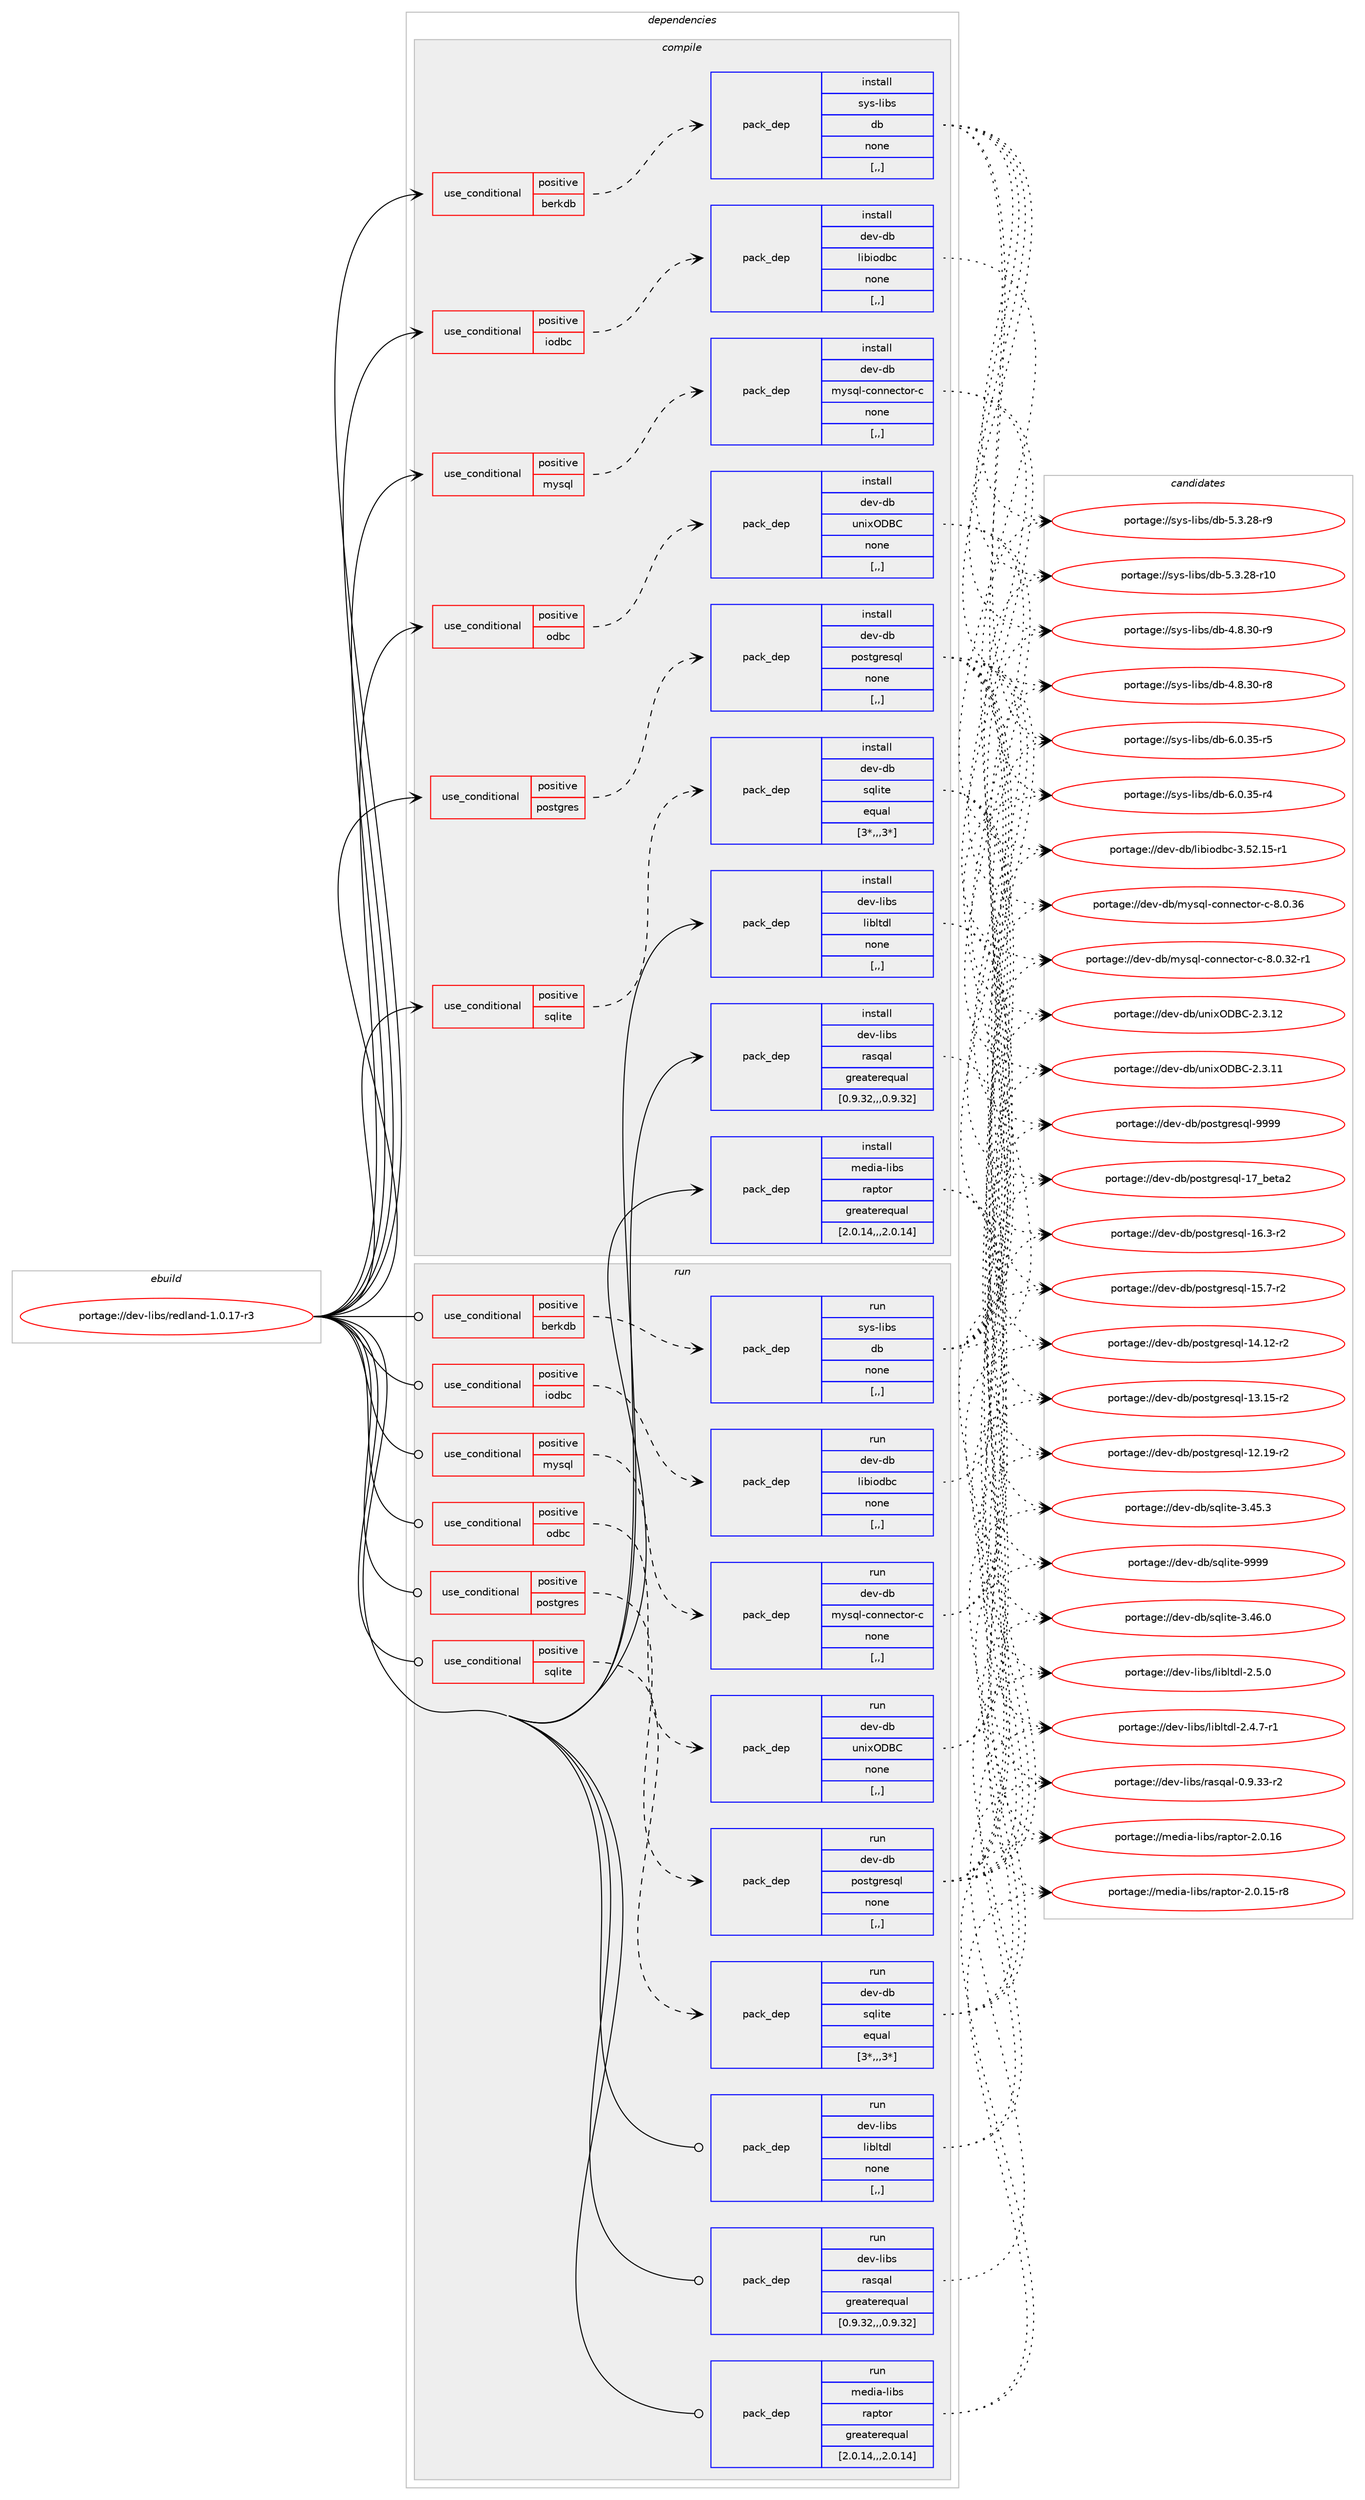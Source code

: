 digraph prolog {

# *************
# Graph options
# *************

newrank=true;
concentrate=true;
compound=true;
graph [rankdir=LR,fontname=Helvetica,fontsize=10,ranksep=1.5];#, ranksep=2.5, nodesep=0.2];
edge  [arrowhead=vee];
node  [fontname=Helvetica,fontsize=10];

# **********
# The ebuild
# **********

subgraph cluster_leftcol {
color=gray;
label=<<i>ebuild</i>>;
id [label="portage://dev-libs/redland-1.0.17-r3", color=red, width=4, href="../dev-libs/redland-1.0.17-r3.svg"];
}

# ****************
# The dependencies
# ****************

subgraph cluster_midcol {
color=gray;
label=<<i>dependencies</i>>;
subgraph cluster_compile {
fillcolor="#eeeeee";
style=filled;
label=<<i>compile</i>>;
subgraph cond28199 {
dependency113949 [label=<<TABLE BORDER="0" CELLBORDER="1" CELLSPACING="0" CELLPADDING="4"><TR><TD ROWSPAN="3" CELLPADDING="10">use_conditional</TD></TR><TR><TD>positive</TD></TR><TR><TD>berkdb</TD></TR></TABLE>>, shape=none, color=red];
subgraph pack84550 {
dependency113950 [label=<<TABLE BORDER="0" CELLBORDER="1" CELLSPACING="0" CELLPADDING="4" WIDTH="220"><TR><TD ROWSPAN="6" CELLPADDING="30">pack_dep</TD></TR><TR><TD WIDTH="110">install</TD></TR><TR><TD>sys-libs</TD></TR><TR><TD>db</TD></TR><TR><TD>none</TD></TR><TR><TD>[,,]</TD></TR></TABLE>>, shape=none, color=blue];
}
dependency113949:e -> dependency113950:w [weight=20,style="dashed",arrowhead="vee"];
}
id:e -> dependency113949:w [weight=20,style="solid",arrowhead="vee"];
subgraph cond28200 {
dependency113951 [label=<<TABLE BORDER="0" CELLBORDER="1" CELLSPACING="0" CELLPADDING="4"><TR><TD ROWSPAN="3" CELLPADDING="10">use_conditional</TD></TR><TR><TD>positive</TD></TR><TR><TD>iodbc</TD></TR></TABLE>>, shape=none, color=red];
subgraph pack84551 {
dependency113952 [label=<<TABLE BORDER="0" CELLBORDER="1" CELLSPACING="0" CELLPADDING="4" WIDTH="220"><TR><TD ROWSPAN="6" CELLPADDING="30">pack_dep</TD></TR><TR><TD WIDTH="110">install</TD></TR><TR><TD>dev-db</TD></TR><TR><TD>libiodbc</TD></TR><TR><TD>none</TD></TR><TR><TD>[,,]</TD></TR></TABLE>>, shape=none, color=blue];
}
dependency113951:e -> dependency113952:w [weight=20,style="dashed",arrowhead="vee"];
}
id:e -> dependency113951:w [weight=20,style="solid",arrowhead="vee"];
subgraph cond28201 {
dependency113953 [label=<<TABLE BORDER="0" CELLBORDER="1" CELLSPACING="0" CELLPADDING="4"><TR><TD ROWSPAN="3" CELLPADDING="10">use_conditional</TD></TR><TR><TD>positive</TD></TR><TR><TD>mysql</TD></TR></TABLE>>, shape=none, color=red];
subgraph pack84552 {
dependency113954 [label=<<TABLE BORDER="0" CELLBORDER="1" CELLSPACING="0" CELLPADDING="4" WIDTH="220"><TR><TD ROWSPAN="6" CELLPADDING="30">pack_dep</TD></TR><TR><TD WIDTH="110">install</TD></TR><TR><TD>dev-db</TD></TR><TR><TD>mysql-connector-c</TD></TR><TR><TD>none</TD></TR><TR><TD>[,,]</TD></TR></TABLE>>, shape=none, color=blue];
}
dependency113953:e -> dependency113954:w [weight=20,style="dashed",arrowhead="vee"];
}
id:e -> dependency113953:w [weight=20,style="solid",arrowhead="vee"];
subgraph cond28202 {
dependency113955 [label=<<TABLE BORDER="0" CELLBORDER="1" CELLSPACING="0" CELLPADDING="4"><TR><TD ROWSPAN="3" CELLPADDING="10">use_conditional</TD></TR><TR><TD>positive</TD></TR><TR><TD>odbc</TD></TR></TABLE>>, shape=none, color=red];
subgraph pack84553 {
dependency113956 [label=<<TABLE BORDER="0" CELLBORDER="1" CELLSPACING="0" CELLPADDING="4" WIDTH="220"><TR><TD ROWSPAN="6" CELLPADDING="30">pack_dep</TD></TR><TR><TD WIDTH="110">install</TD></TR><TR><TD>dev-db</TD></TR><TR><TD>unixODBC</TD></TR><TR><TD>none</TD></TR><TR><TD>[,,]</TD></TR></TABLE>>, shape=none, color=blue];
}
dependency113955:e -> dependency113956:w [weight=20,style="dashed",arrowhead="vee"];
}
id:e -> dependency113955:w [weight=20,style="solid",arrowhead="vee"];
subgraph cond28203 {
dependency113957 [label=<<TABLE BORDER="0" CELLBORDER="1" CELLSPACING="0" CELLPADDING="4"><TR><TD ROWSPAN="3" CELLPADDING="10">use_conditional</TD></TR><TR><TD>positive</TD></TR><TR><TD>postgres</TD></TR></TABLE>>, shape=none, color=red];
subgraph pack84554 {
dependency113958 [label=<<TABLE BORDER="0" CELLBORDER="1" CELLSPACING="0" CELLPADDING="4" WIDTH="220"><TR><TD ROWSPAN="6" CELLPADDING="30">pack_dep</TD></TR><TR><TD WIDTH="110">install</TD></TR><TR><TD>dev-db</TD></TR><TR><TD>postgresql</TD></TR><TR><TD>none</TD></TR><TR><TD>[,,]</TD></TR></TABLE>>, shape=none, color=blue];
}
dependency113957:e -> dependency113958:w [weight=20,style="dashed",arrowhead="vee"];
}
id:e -> dependency113957:w [weight=20,style="solid",arrowhead="vee"];
subgraph cond28204 {
dependency113959 [label=<<TABLE BORDER="0" CELLBORDER="1" CELLSPACING="0" CELLPADDING="4"><TR><TD ROWSPAN="3" CELLPADDING="10">use_conditional</TD></TR><TR><TD>positive</TD></TR><TR><TD>sqlite</TD></TR></TABLE>>, shape=none, color=red];
subgraph pack84555 {
dependency113960 [label=<<TABLE BORDER="0" CELLBORDER="1" CELLSPACING="0" CELLPADDING="4" WIDTH="220"><TR><TD ROWSPAN="6" CELLPADDING="30">pack_dep</TD></TR><TR><TD WIDTH="110">install</TD></TR><TR><TD>dev-db</TD></TR><TR><TD>sqlite</TD></TR><TR><TD>equal</TD></TR><TR><TD>[3*,,,3*]</TD></TR></TABLE>>, shape=none, color=blue];
}
dependency113959:e -> dependency113960:w [weight=20,style="dashed",arrowhead="vee"];
}
id:e -> dependency113959:w [weight=20,style="solid",arrowhead="vee"];
subgraph pack84556 {
dependency113961 [label=<<TABLE BORDER="0" CELLBORDER="1" CELLSPACING="0" CELLPADDING="4" WIDTH="220"><TR><TD ROWSPAN="6" CELLPADDING="30">pack_dep</TD></TR><TR><TD WIDTH="110">install</TD></TR><TR><TD>dev-libs</TD></TR><TR><TD>libltdl</TD></TR><TR><TD>none</TD></TR><TR><TD>[,,]</TD></TR></TABLE>>, shape=none, color=blue];
}
id:e -> dependency113961:w [weight=20,style="solid",arrowhead="vee"];
subgraph pack84557 {
dependency113962 [label=<<TABLE BORDER="0" CELLBORDER="1" CELLSPACING="0" CELLPADDING="4" WIDTH="220"><TR><TD ROWSPAN="6" CELLPADDING="30">pack_dep</TD></TR><TR><TD WIDTH="110">install</TD></TR><TR><TD>dev-libs</TD></TR><TR><TD>rasqal</TD></TR><TR><TD>greaterequal</TD></TR><TR><TD>[0.9.32,,,0.9.32]</TD></TR></TABLE>>, shape=none, color=blue];
}
id:e -> dependency113962:w [weight=20,style="solid",arrowhead="vee"];
subgraph pack84558 {
dependency113963 [label=<<TABLE BORDER="0" CELLBORDER="1" CELLSPACING="0" CELLPADDING="4" WIDTH="220"><TR><TD ROWSPAN="6" CELLPADDING="30">pack_dep</TD></TR><TR><TD WIDTH="110">install</TD></TR><TR><TD>media-libs</TD></TR><TR><TD>raptor</TD></TR><TR><TD>greaterequal</TD></TR><TR><TD>[2.0.14,,,2.0.14]</TD></TR></TABLE>>, shape=none, color=blue];
}
id:e -> dependency113963:w [weight=20,style="solid",arrowhead="vee"];
}
subgraph cluster_compileandrun {
fillcolor="#eeeeee";
style=filled;
label=<<i>compile and run</i>>;
}
subgraph cluster_run {
fillcolor="#eeeeee";
style=filled;
label=<<i>run</i>>;
subgraph cond28205 {
dependency113964 [label=<<TABLE BORDER="0" CELLBORDER="1" CELLSPACING="0" CELLPADDING="4"><TR><TD ROWSPAN="3" CELLPADDING="10">use_conditional</TD></TR><TR><TD>positive</TD></TR><TR><TD>berkdb</TD></TR></TABLE>>, shape=none, color=red];
subgraph pack84559 {
dependency113965 [label=<<TABLE BORDER="0" CELLBORDER="1" CELLSPACING="0" CELLPADDING="4" WIDTH="220"><TR><TD ROWSPAN="6" CELLPADDING="30">pack_dep</TD></TR><TR><TD WIDTH="110">run</TD></TR><TR><TD>sys-libs</TD></TR><TR><TD>db</TD></TR><TR><TD>none</TD></TR><TR><TD>[,,]</TD></TR></TABLE>>, shape=none, color=blue];
}
dependency113964:e -> dependency113965:w [weight=20,style="dashed",arrowhead="vee"];
}
id:e -> dependency113964:w [weight=20,style="solid",arrowhead="odot"];
subgraph cond28206 {
dependency113966 [label=<<TABLE BORDER="0" CELLBORDER="1" CELLSPACING="0" CELLPADDING="4"><TR><TD ROWSPAN="3" CELLPADDING="10">use_conditional</TD></TR><TR><TD>positive</TD></TR><TR><TD>iodbc</TD></TR></TABLE>>, shape=none, color=red];
subgraph pack84560 {
dependency113967 [label=<<TABLE BORDER="0" CELLBORDER="1" CELLSPACING="0" CELLPADDING="4" WIDTH="220"><TR><TD ROWSPAN="6" CELLPADDING="30">pack_dep</TD></TR><TR><TD WIDTH="110">run</TD></TR><TR><TD>dev-db</TD></TR><TR><TD>libiodbc</TD></TR><TR><TD>none</TD></TR><TR><TD>[,,]</TD></TR></TABLE>>, shape=none, color=blue];
}
dependency113966:e -> dependency113967:w [weight=20,style="dashed",arrowhead="vee"];
}
id:e -> dependency113966:w [weight=20,style="solid",arrowhead="odot"];
subgraph cond28207 {
dependency113968 [label=<<TABLE BORDER="0" CELLBORDER="1" CELLSPACING="0" CELLPADDING="4"><TR><TD ROWSPAN="3" CELLPADDING="10">use_conditional</TD></TR><TR><TD>positive</TD></TR><TR><TD>mysql</TD></TR></TABLE>>, shape=none, color=red];
subgraph pack84561 {
dependency113969 [label=<<TABLE BORDER="0" CELLBORDER="1" CELLSPACING="0" CELLPADDING="4" WIDTH="220"><TR><TD ROWSPAN="6" CELLPADDING="30">pack_dep</TD></TR><TR><TD WIDTH="110">run</TD></TR><TR><TD>dev-db</TD></TR><TR><TD>mysql-connector-c</TD></TR><TR><TD>none</TD></TR><TR><TD>[,,]</TD></TR></TABLE>>, shape=none, color=blue];
}
dependency113968:e -> dependency113969:w [weight=20,style="dashed",arrowhead="vee"];
}
id:e -> dependency113968:w [weight=20,style="solid",arrowhead="odot"];
subgraph cond28208 {
dependency113970 [label=<<TABLE BORDER="0" CELLBORDER="1" CELLSPACING="0" CELLPADDING="4"><TR><TD ROWSPAN="3" CELLPADDING="10">use_conditional</TD></TR><TR><TD>positive</TD></TR><TR><TD>odbc</TD></TR></TABLE>>, shape=none, color=red];
subgraph pack84562 {
dependency113971 [label=<<TABLE BORDER="0" CELLBORDER="1" CELLSPACING="0" CELLPADDING="4" WIDTH="220"><TR><TD ROWSPAN="6" CELLPADDING="30">pack_dep</TD></TR><TR><TD WIDTH="110">run</TD></TR><TR><TD>dev-db</TD></TR><TR><TD>unixODBC</TD></TR><TR><TD>none</TD></TR><TR><TD>[,,]</TD></TR></TABLE>>, shape=none, color=blue];
}
dependency113970:e -> dependency113971:w [weight=20,style="dashed",arrowhead="vee"];
}
id:e -> dependency113970:w [weight=20,style="solid",arrowhead="odot"];
subgraph cond28209 {
dependency113972 [label=<<TABLE BORDER="0" CELLBORDER="1" CELLSPACING="0" CELLPADDING="4"><TR><TD ROWSPAN="3" CELLPADDING="10">use_conditional</TD></TR><TR><TD>positive</TD></TR><TR><TD>postgres</TD></TR></TABLE>>, shape=none, color=red];
subgraph pack84563 {
dependency113973 [label=<<TABLE BORDER="0" CELLBORDER="1" CELLSPACING="0" CELLPADDING="4" WIDTH="220"><TR><TD ROWSPAN="6" CELLPADDING="30">pack_dep</TD></TR><TR><TD WIDTH="110">run</TD></TR><TR><TD>dev-db</TD></TR><TR><TD>postgresql</TD></TR><TR><TD>none</TD></TR><TR><TD>[,,]</TD></TR></TABLE>>, shape=none, color=blue];
}
dependency113972:e -> dependency113973:w [weight=20,style="dashed",arrowhead="vee"];
}
id:e -> dependency113972:w [weight=20,style="solid",arrowhead="odot"];
subgraph cond28210 {
dependency113974 [label=<<TABLE BORDER="0" CELLBORDER="1" CELLSPACING="0" CELLPADDING="4"><TR><TD ROWSPAN="3" CELLPADDING="10">use_conditional</TD></TR><TR><TD>positive</TD></TR><TR><TD>sqlite</TD></TR></TABLE>>, shape=none, color=red];
subgraph pack84564 {
dependency113975 [label=<<TABLE BORDER="0" CELLBORDER="1" CELLSPACING="0" CELLPADDING="4" WIDTH="220"><TR><TD ROWSPAN="6" CELLPADDING="30">pack_dep</TD></TR><TR><TD WIDTH="110">run</TD></TR><TR><TD>dev-db</TD></TR><TR><TD>sqlite</TD></TR><TR><TD>equal</TD></TR><TR><TD>[3*,,,3*]</TD></TR></TABLE>>, shape=none, color=blue];
}
dependency113974:e -> dependency113975:w [weight=20,style="dashed",arrowhead="vee"];
}
id:e -> dependency113974:w [weight=20,style="solid",arrowhead="odot"];
subgraph pack84565 {
dependency113976 [label=<<TABLE BORDER="0" CELLBORDER="1" CELLSPACING="0" CELLPADDING="4" WIDTH="220"><TR><TD ROWSPAN="6" CELLPADDING="30">pack_dep</TD></TR><TR><TD WIDTH="110">run</TD></TR><TR><TD>dev-libs</TD></TR><TR><TD>libltdl</TD></TR><TR><TD>none</TD></TR><TR><TD>[,,]</TD></TR></TABLE>>, shape=none, color=blue];
}
id:e -> dependency113976:w [weight=20,style="solid",arrowhead="odot"];
subgraph pack84566 {
dependency113977 [label=<<TABLE BORDER="0" CELLBORDER="1" CELLSPACING="0" CELLPADDING="4" WIDTH="220"><TR><TD ROWSPAN="6" CELLPADDING="30">pack_dep</TD></TR><TR><TD WIDTH="110">run</TD></TR><TR><TD>dev-libs</TD></TR><TR><TD>rasqal</TD></TR><TR><TD>greaterequal</TD></TR><TR><TD>[0.9.32,,,0.9.32]</TD></TR></TABLE>>, shape=none, color=blue];
}
id:e -> dependency113977:w [weight=20,style="solid",arrowhead="odot"];
subgraph pack84567 {
dependency113978 [label=<<TABLE BORDER="0" CELLBORDER="1" CELLSPACING="0" CELLPADDING="4" WIDTH="220"><TR><TD ROWSPAN="6" CELLPADDING="30">pack_dep</TD></TR><TR><TD WIDTH="110">run</TD></TR><TR><TD>media-libs</TD></TR><TR><TD>raptor</TD></TR><TR><TD>greaterequal</TD></TR><TR><TD>[2.0.14,,,2.0.14]</TD></TR></TABLE>>, shape=none, color=blue];
}
id:e -> dependency113978:w [weight=20,style="solid",arrowhead="odot"];
}
}

# **************
# The candidates
# **************

subgraph cluster_choices {
rank=same;
color=gray;
label=<<i>candidates</i>>;

subgraph choice84550 {
color=black;
nodesep=1;
choice11512111545108105981154710098455446484651534511453 [label="portage://sys-libs/db-6.0.35-r5", color=red, width=4,href="../sys-libs/db-6.0.35-r5.svg"];
choice11512111545108105981154710098455446484651534511452 [label="portage://sys-libs/db-6.0.35-r4", color=red, width=4,href="../sys-libs/db-6.0.35-r4.svg"];
choice11512111545108105981154710098455346514650564511457 [label="portage://sys-libs/db-5.3.28-r9", color=red, width=4,href="../sys-libs/db-5.3.28-r9.svg"];
choice1151211154510810598115471009845534651465056451144948 [label="portage://sys-libs/db-5.3.28-r10", color=red, width=4,href="../sys-libs/db-5.3.28-r10.svg"];
choice11512111545108105981154710098455246564651484511457 [label="portage://sys-libs/db-4.8.30-r9", color=red, width=4,href="../sys-libs/db-4.8.30-r9.svg"];
choice11512111545108105981154710098455246564651484511456 [label="portage://sys-libs/db-4.8.30-r8", color=red, width=4,href="../sys-libs/db-4.8.30-r8.svg"];
dependency113950:e -> choice11512111545108105981154710098455446484651534511453:w [style=dotted,weight="100"];
dependency113950:e -> choice11512111545108105981154710098455446484651534511452:w [style=dotted,weight="100"];
dependency113950:e -> choice11512111545108105981154710098455346514650564511457:w [style=dotted,weight="100"];
dependency113950:e -> choice1151211154510810598115471009845534651465056451144948:w [style=dotted,weight="100"];
dependency113950:e -> choice11512111545108105981154710098455246564651484511457:w [style=dotted,weight="100"];
dependency113950:e -> choice11512111545108105981154710098455246564651484511456:w [style=dotted,weight="100"];
}
subgraph choice84551 {
color=black;
nodesep=1;
choice10010111845100984710810598105111100989945514653504649534511449 [label="portage://dev-db/libiodbc-3.52.15-r1", color=red, width=4,href="../dev-db/libiodbc-3.52.15-r1.svg"];
dependency113952:e -> choice10010111845100984710810598105111100989945514653504649534511449:w [style=dotted,weight="100"];
}
subgraph choice84552 {
color=black;
nodesep=1;
choice100101118451009847109121115113108459911111011010199116111114459945564648465154 [label="portage://dev-db/mysql-connector-c-8.0.36", color=red, width=4,href="../dev-db/mysql-connector-c-8.0.36.svg"];
choice1001011184510098471091211151131084599111110110101991161111144599455646484651504511449 [label="portage://dev-db/mysql-connector-c-8.0.32-r1", color=red, width=4,href="../dev-db/mysql-connector-c-8.0.32-r1.svg"];
dependency113954:e -> choice100101118451009847109121115113108459911111011010199116111114459945564648465154:w [style=dotted,weight="100"];
dependency113954:e -> choice1001011184510098471091211151131084599111110110101991161111144599455646484651504511449:w [style=dotted,weight="100"];
}
subgraph choice84553 {
color=black;
nodesep=1;
choice1001011184510098471171101051207968666745504651464950 [label="portage://dev-db/unixODBC-2.3.12", color=red, width=4,href="../dev-db/unixODBC-2.3.12.svg"];
choice1001011184510098471171101051207968666745504651464949 [label="portage://dev-db/unixODBC-2.3.11", color=red, width=4,href="../dev-db/unixODBC-2.3.11.svg"];
dependency113956:e -> choice1001011184510098471171101051207968666745504651464950:w [style=dotted,weight="100"];
dependency113956:e -> choice1001011184510098471171101051207968666745504651464949:w [style=dotted,weight="100"];
}
subgraph choice84554 {
color=black;
nodesep=1;
choice1001011184510098471121111151161031141011151131084557575757 [label="portage://dev-db/postgresql-9999", color=red, width=4,href="../dev-db/postgresql-9999.svg"];
choice10010111845100984711211111511610311410111511310845495595981011169750 [label="portage://dev-db/postgresql-17_beta2", color=red, width=4,href="../dev-db/postgresql-17_beta2.svg"];
choice10010111845100984711211111511610311410111511310845495446514511450 [label="portage://dev-db/postgresql-16.3-r2", color=red, width=4,href="../dev-db/postgresql-16.3-r2.svg"];
choice10010111845100984711211111511610311410111511310845495346554511450 [label="portage://dev-db/postgresql-15.7-r2", color=red, width=4,href="../dev-db/postgresql-15.7-r2.svg"];
choice1001011184510098471121111151161031141011151131084549524649504511450 [label="portage://dev-db/postgresql-14.12-r2", color=red, width=4,href="../dev-db/postgresql-14.12-r2.svg"];
choice1001011184510098471121111151161031141011151131084549514649534511450 [label="portage://dev-db/postgresql-13.15-r2", color=red, width=4,href="../dev-db/postgresql-13.15-r2.svg"];
choice1001011184510098471121111151161031141011151131084549504649574511450 [label="portage://dev-db/postgresql-12.19-r2", color=red, width=4,href="../dev-db/postgresql-12.19-r2.svg"];
dependency113958:e -> choice1001011184510098471121111151161031141011151131084557575757:w [style=dotted,weight="100"];
dependency113958:e -> choice10010111845100984711211111511610311410111511310845495595981011169750:w [style=dotted,weight="100"];
dependency113958:e -> choice10010111845100984711211111511610311410111511310845495446514511450:w [style=dotted,weight="100"];
dependency113958:e -> choice10010111845100984711211111511610311410111511310845495346554511450:w [style=dotted,weight="100"];
dependency113958:e -> choice1001011184510098471121111151161031141011151131084549524649504511450:w [style=dotted,weight="100"];
dependency113958:e -> choice1001011184510098471121111151161031141011151131084549514649534511450:w [style=dotted,weight="100"];
dependency113958:e -> choice1001011184510098471121111151161031141011151131084549504649574511450:w [style=dotted,weight="100"];
}
subgraph choice84555 {
color=black;
nodesep=1;
choice1001011184510098471151131081051161014557575757 [label="portage://dev-db/sqlite-9999", color=red, width=4,href="../dev-db/sqlite-9999.svg"];
choice10010111845100984711511310810511610145514652544648 [label="portage://dev-db/sqlite-3.46.0", color=red, width=4,href="../dev-db/sqlite-3.46.0.svg"];
choice10010111845100984711511310810511610145514652534651 [label="portage://dev-db/sqlite-3.45.3", color=red, width=4,href="../dev-db/sqlite-3.45.3.svg"];
dependency113960:e -> choice1001011184510098471151131081051161014557575757:w [style=dotted,weight="100"];
dependency113960:e -> choice10010111845100984711511310810511610145514652544648:w [style=dotted,weight="100"];
dependency113960:e -> choice10010111845100984711511310810511610145514652534651:w [style=dotted,weight="100"];
}
subgraph choice84556 {
color=black;
nodesep=1;
choice10010111845108105981154710810598108116100108455046534648 [label="portage://dev-libs/libltdl-2.5.0", color=red, width=4,href="../dev-libs/libltdl-2.5.0.svg"];
choice100101118451081059811547108105981081161001084550465246554511449 [label="portage://dev-libs/libltdl-2.4.7-r1", color=red, width=4,href="../dev-libs/libltdl-2.4.7-r1.svg"];
dependency113961:e -> choice10010111845108105981154710810598108116100108455046534648:w [style=dotted,weight="100"];
dependency113961:e -> choice100101118451081059811547108105981081161001084550465246554511449:w [style=dotted,weight="100"];
}
subgraph choice84557 {
color=black;
nodesep=1;
choice1001011184510810598115471149711511397108454846574651514511450 [label="portage://dev-libs/rasqal-0.9.33-r2", color=red, width=4,href="../dev-libs/rasqal-0.9.33-r2.svg"];
dependency113962:e -> choice1001011184510810598115471149711511397108454846574651514511450:w [style=dotted,weight="100"];
}
subgraph choice84558 {
color=black;
nodesep=1;
choice109101100105974510810598115471149711211611111445504648464954 [label="portage://media-libs/raptor-2.0.16", color=red, width=4,href="../media-libs/raptor-2.0.16.svg"];
choice1091011001059745108105981154711497112116111114455046484649534511456 [label="portage://media-libs/raptor-2.0.15-r8", color=red, width=4,href="../media-libs/raptor-2.0.15-r8.svg"];
dependency113963:e -> choice109101100105974510810598115471149711211611111445504648464954:w [style=dotted,weight="100"];
dependency113963:e -> choice1091011001059745108105981154711497112116111114455046484649534511456:w [style=dotted,weight="100"];
}
subgraph choice84559 {
color=black;
nodesep=1;
choice11512111545108105981154710098455446484651534511453 [label="portage://sys-libs/db-6.0.35-r5", color=red, width=4,href="../sys-libs/db-6.0.35-r5.svg"];
choice11512111545108105981154710098455446484651534511452 [label="portage://sys-libs/db-6.0.35-r4", color=red, width=4,href="../sys-libs/db-6.0.35-r4.svg"];
choice11512111545108105981154710098455346514650564511457 [label="portage://sys-libs/db-5.3.28-r9", color=red, width=4,href="../sys-libs/db-5.3.28-r9.svg"];
choice1151211154510810598115471009845534651465056451144948 [label="portage://sys-libs/db-5.3.28-r10", color=red, width=4,href="../sys-libs/db-5.3.28-r10.svg"];
choice11512111545108105981154710098455246564651484511457 [label="portage://sys-libs/db-4.8.30-r9", color=red, width=4,href="../sys-libs/db-4.8.30-r9.svg"];
choice11512111545108105981154710098455246564651484511456 [label="portage://sys-libs/db-4.8.30-r8", color=red, width=4,href="../sys-libs/db-4.8.30-r8.svg"];
dependency113965:e -> choice11512111545108105981154710098455446484651534511453:w [style=dotted,weight="100"];
dependency113965:e -> choice11512111545108105981154710098455446484651534511452:w [style=dotted,weight="100"];
dependency113965:e -> choice11512111545108105981154710098455346514650564511457:w [style=dotted,weight="100"];
dependency113965:e -> choice1151211154510810598115471009845534651465056451144948:w [style=dotted,weight="100"];
dependency113965:e -> choice11512111545108105981154710098455246564651484511457:w [style=dotted,weight="100"];
dependency113965:e -> choice11512111545108105981154710098455246564651484511456:w [style=dotted,weight="100"];
}
subgraph choice84560 {
color=black;
nodesep=1;
choice10010111845100984710810598105111100989945514653504649534511449 [label="portage://dev-db/libiodbc-3.52.15-r1", color=red, width=4,href="../dev-db/libiodbc-3.52.15-r1.svg"];
dependency113967:e -> choice10010111845100984710810598105111100989945514653504649534511449:w [style=dotted,weight="100"];
}
subgraph choice84561 {
color=black;
nodesep=1;
choice100101118451009847109121115113108459911111011010199116111114459945564648465154 [label="portage://dev-db/mysql-connector-c-8.0.36", color=red, width=4,href="../dev-db/mysql-connector-c-8.0.36.svg"];
choice1001011184510098471091211151131084599111110110101991161111144599455646484651504511449 [label="portage://dev-db/mysql-connector-c-8.0.32-r1", color=red, width=4,href="../dev-db/mysql-connector-c-8.0.32-r1.svg"];
dependency113969:e -> choice100101118451009847109121115113108459911111011010199116111114459945564648465154:w [style=dotted,weight="100"];
dependency113969:e -> choice1001011184510098471091211151131084599111110110101991161111144599455646484651504511449:w [style=dotted,weight="100"];
}
subgraph choice84562 {
color=black;
nodesep=1;
choice1001011184510098471171101051207968666745504651464950 [label="portage://dev-db/unixODBC-2.3.12", color=red, width=4,href="../dev-db/unixODBC-2.3.12.svg"];
choice1001011184510098471171101051207968666745504651464949 [label="portage://dev-db/unixODBC-2.3.11", color=red, width=4,href="../dev-db/unixODBC-2.3.11.svg"];
dependency113971:e -> choice1001011184510098471171101051207968666745504651464950:w [style=dotted,weight="100"];
dependency113971:e -> choice1001011184510098471171101051207968666745504651464949:w [style=dotted,weight="100"];
}
subgraph choice84563 {
color=black;
nodesep=1;
choice1001011184510098471121111151161031141011151131084557575757 [label="portage://dev-db/postgresql-9999", color=red, width=4,href="../dev-db/postgresql-9999.svg"];
choice10010111845100984711211111511610311410111511310845495595981011169750 [label="portage://dev-db/postgresql-17_beta2", color=red, width=4,href="../dev-db/postgresql-17_beta2.svg"];
choice10010111845100984711211111511610311410111511310845495446514511450 [label="portage://dev-db/postgresql-16.3-r2", color=red, width=4,href="../dev-db/postgresql-16.3-r2.svg"];
choice10010111845100984711211111511610311410111511310845495346554511450 [label="portage://dev-db/postgresql-15.7-r2", color=red, width=4,href="../dev-db/postgresql-15.7-r2.svg"];
choice1001011184510098471121111151161031141011151131084549524649504511450 [label="portage://dev-db/postgresql-14.12-r2", color=red, width=4,href="../dev-db/postgresql-14.12-r2.svg"];
choice1001011184510098471121111151161031141011151131084549514649534511450 [label="portage://dev-db/postgresql-13.15-r2", color=red, width=4,href="../dev-db/postgresql-13.15-r2.svg"];
choice1001011184510098471121111151161031141011151131084549504649574511450 [label="portage://dev-db/postgresql-12.19-r2", color=red, width=4,href="../dev-db/postgresql-12.19-r2.svg"];
dependency113973:e -> choice1001011184510098471121111151161031141011151131084557575757:w [style=dotted,weight="100"];
dependency113973:e -> choice10010111845100984711211111511610311410111511310845495595981011169750:w [style=dotted,weight="100"];
dependency113973:e -> choice10010111845100984711211111511610311410111511310845495446514511450:w [style=dotted,weight="100"];
dependency113973:e -> choice10010111845100984711211111511610311410111511310845495346554511450:w [style=dotted,weight="100"];
dependency113973:e -> choice1001011184510098471121111151161031141011151131084549524649504511450:w [style=dotted,weight="100"];
dependency113973:e -> choice1001011184510098471121111151161031141011151131084549514649534511450:w [style=dotted,weight="100"];
dependency113973:e -> choice1001011184510098471121111151161031141011151131084549504649574511450:w [style=dotted,weight="100"];
}
subgraph choice84564 {
color=black;
nodesep=1;
choice1001011184510098471151131081051161014557575757 [label="portage://dev-db/sqlite-9999", color=red, width=4,href="../dev-db/sqlite-9999.svg"];
choice10010111845100984711511310810511610145514652544648 [label="portage://dev-db/sqlite-3.46.0", color=red, width=4,href="../dev-db/sqlite-3.46.0.svg"];
choice10010111845100984711511310810511610145514652534651 [label="portage://dev-db/sqlite-3.45.3", color=red, width=4,href="../dev-db/sqlite-3.45.3.svg"];
dependency113975:e -> choice1001011184510098471151131081051161014557575757:w [style=dotted,weight="100"];
dependency113975:e -> choice10010111845100984711511310810511610145514652544648:w [style=dotted,weight="100"];
dependency113975:e -> choice10010111845100984711511310810511610145514652534651:w [style=dotted,weight="100"];
}
subgraph choice84565 {
color=black;
nodesep=1;
choice10010111845108105981154710810598108116100108455046534648 [label="portage://dev-libs/libltdl-2.5.0", color=red, width=4,href="../dev-libs/libltdl-2.5.0.svg"];
choice100101118451081059811547108105981081161001084550465246554511449 [label="portage://dev-libs/libltdl-2.4.7-r1", color=red, width=4,href="../dev-libs/libltdl-2.4.7-r1.svg"];
dependency113976:e -> choice10010111845108105981154710810598108116100108455046534648:w [style=dotted,weight="100"];
dependency113976:e -> choice100101118451081059811547108105981081161001084550465246554511449:w [style=dotted,weight="100"];
}
subgraph choice84566 {
color=black;
nodesep=1;
choice1001011184510810598115471149711511397108454846574651514511450 [label="portage://dev-libs/rasqal-0.9.33-r2", color=red, width=4,href="../dev-libs/rasqal-0.9.33-r2.svg"];
dependency113977:e -> choice1001011184510810598115471149711511397108454846574651514511450:w [style=dotted,weight="100"];
}
subgraph choice84567 {
color=black;
nodesep=1;
choice109101100105974510810598115471149711211611111445504648464954 [label="portage://media-libs/raptor-2.0.16", color=red, width=4,href="../media-libs/raptor-2.0.16.svg"];
choice1091011001059745108105981154711497112116111114455046484649534511456 [label="portage://media-libs/raptor-2.0.15-r8", color=red, width=4,href="../media-libs/raptor-2.0.15-r8.svg"];
dependency113978:e -> choice109101100105974510810598115471149711211611111445504648464954:w [style=dotted,weight="100"];
dependency113978:e -> choice1091011001059745108105981154711497112116111114455046484649534511456:w [style=dotted,weight="100"];
}
}

}
